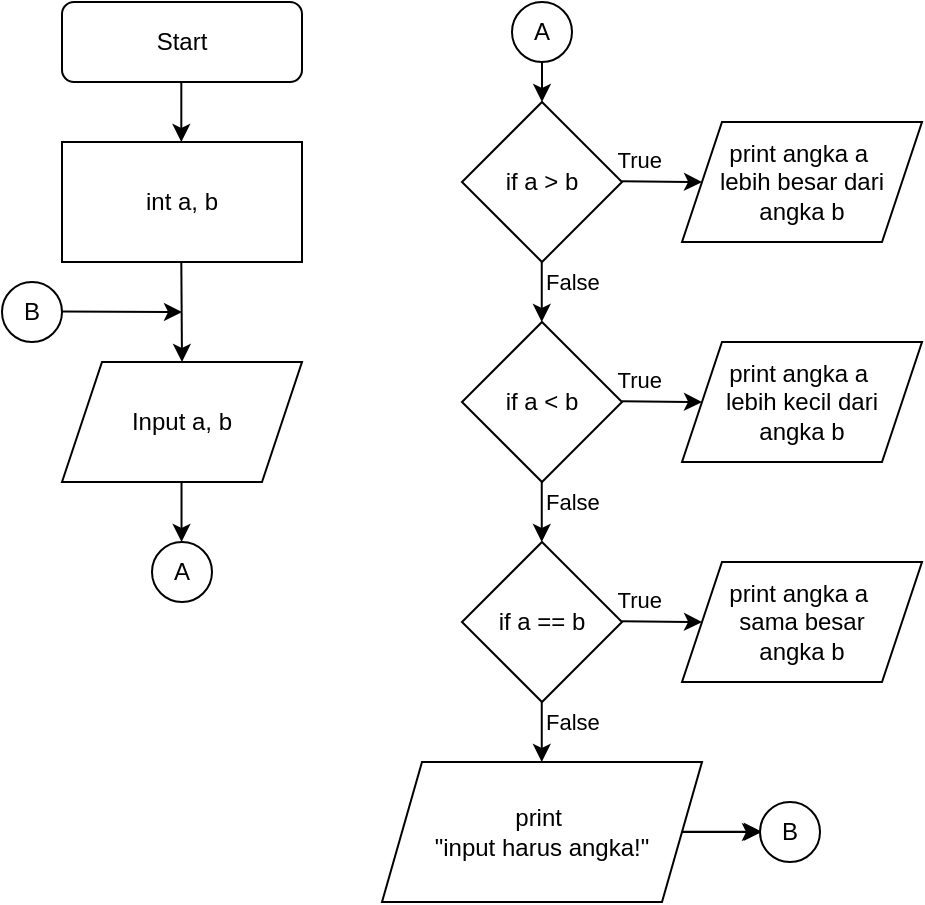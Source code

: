 <mxfile version="15.0.2" type="github">
  <diagram id="C5RBs43oDa-KdzZeNtuy" name="Page-1">
    <mxGraphModel dx="865" dy="483" grid="1" gridSize="10" guides="1" tooltips="1" connect="1" arrows="1" fold="1" page="1" pageScale="1" pageWidth="827" pageHeight="1169" math="0" shadow="0">
      <root>
        <mxCell id="WIyWlLk6GJQsqaUBKTNV-0" />
        <mxCell id="WIyWlLk6GJQsqaUBKTNV-1" parent="WIyWlLk6GJQsqaUBKTNV-0" />
        <mxCell id="WIyWlLk6GJQsqaUBKTNV-3" value="Start" style="rounded=1;whiteSpace=wrap;html=1;fontSize=12;glass=0;strokeWidth=1;shadow=0;" parent="WIyWlLk6GJQsqaUBKTNV-1" vertex="1">
          <mxGeometry x="50" y="30" width="120" height="40" as="geometry" />
        </mxCell>
        <mxCell id="Sr82cGWiqp5Od72CgfnQ-2" value="int a, b" style="rounded=0;whiteSpace=wrap;html=1;" vertex="1" parent="WIyWlLk6GJQsqaUBKTNV-1">
          <mxGeometry x="50" y="100" width="120" height="60" as="geometry" />
        </mxCell>
        <mxCell id="Sr82cGWiqp5Od72CgfnQ-7" value="" style="endArrow=classic;html=1;" edge="1" parent="WIyWlLk6GJQsqaUBKTNV-1">
          <mxGeometry width="50" height="50" relative="1" as="geometry">
            <mxPoint x="109.66" y="70" as="sourcePoint" />
            <mxPoint x="109.66" y="100" as="targetPoint" />
          </mxGeometry>
        </mxCell>
        <mxCell id="Sr82cGWiqp5Od72CgfnQ-8" value="Input a, b" style="shape=parallelogram;perimeter=parallelogramPerimeter;whiteSpace=wrap;html=1;fixedSize=1;" vertex="1" parent="WIyWlLk6GJQsqaUBKTNV-1">
          <mxGeometry x="50" y="210" width="120" height="60" as="geometry" />
        </mxCell>
        <mxCell id="Sr82cGWiqp5Od72CgfnQ-9" value="" style="endArrow=classic;html=1;entryX=0.5;entryY=0;entryDx=0;entryDy=0;" edge="1" parent="WIyWlLk6GJQsqaUBKTNV-1" target="Sr82cGWiqp5Od72CgfnQ-8">
          <mxGeometry width="50" height="50" relative="1" as="geometry">
            <mxPoint x="109.66" y="160" as="sourcePoint" />
            <mxPoint x="109.66" y="190" as="targetPoint" />
          </mxGeometry>
        </mxCell>
        <mxCell id="Sr82cGWiqp5Od72CgfnQ-10" value="if a &amp;gt; b" style="rhombus;whiteSpace=wrap;html=1;" vertex="1" parent="WIyWlLk6GJQsqaUBKTNV-1">
          <mxGeometry x="250" y="80" width="80" height="80" as="geometry" />
        </mxCell>
        <mxCell id="Sr82cGWiqp5Od72CgfnQ-11" value="" style="endArrow=classic;html=1;" edge="1" parent="WIyWlLk6GJQsqaUBKTNV-1">
          <mxGeometry width="50" height="50" relative="1" as="geometry">
            <mxPoint x="109.76" y="270" as="sourcePoint" />
            <mxPoint x="109.76" y="300" as="targetPoint" />
          </mxGeometry>
        </mxCell>
        <mxCell id="Sr82cGWiqp5Od72CgfnQ-12" value="" style="endArrow=classic;html=1;" edge="1" parent="WIyWlLk6GJQsqaUBKTNV-1" target="Sr82cGWiqp5Od72CgfnQ-10">
          <mxGeometry width="50" height="50" relative="1" as="geometry">
            <mxPoint x="290" y="60" as="sourcePoint" />
            <mxPoint x="320" y="60" as="targetPoint" />
          </mxGeometry>
        </mxCell>
        <mxCell id="Sr82cGWiqp5Od72CgfnQ-13" value="A" style="ellipse;whiteSpace=wrap;html=1;aspect=fixed;" vertex="1" parent="WIyWlLk6GJQsqaUBKTNV-1">
          <mxGeometry x="95" y="300" width="30" height="30" as="geometry" />
        </mxCell>
        <mxCell id="Sr82cGWiqp5Od72CgfnQ-14" value="A" style="ellipse;whiteSpace=wrap;html=1;aspect=fixed;" vertex="1" parent="WIyWlLk6GJQsqaUBKTNV-1">
          <mxGeometry x="275" y="30" width="30" height="30" as="geometry" />
        </mxCell>
        <mxCell id="Sr82cGWiqp5Od72CgfnQ-15" value="" style="endArrow=classic;html=1;labelPosition=center;verticalLabelPosition=top;align=center;verticalAlign=bottom;" edge="1" parent="WIyWlLk6GJQsqaUBKTNV-1">
          <mxGeometry width="50" height="50" relative="1" as="geometry">
            <mxPoint x="330" y="119.66" as="sourcePoint" />
            <mxPoint x="370" y="120" as="targetPoint" />
            <Array as="points">
              <mxPoint x="370" y="120" />
            </Array>
          </mxGeometry>
        </mxCell>
        <mxCell id="Sr82cGWiqp5Od72CgfnQ-17" value="True" style="edgeLabel;html=1;align=right;verticalAlign=bottom;resizable=0;points=[];labelPosition=left;verticalLabelPosition=top;" vertex="1" connectable="0" parent="Sr82cGWiqp5Od72CgfnQ-15">
          <mxGeometry x="-0.626" y="2" relative="1" as="geometry">
            <mxPoint x="13" as="offset" />
          </mxGeometry>
        </mxCell>
        <mxCell id="Sr82cGWiqp5Od72CgfnQ-16" value="print angka a&amp;nbsp;&lt;br&gt;lebih besar dari&lt;br&gt;angka b" style="shape=parallelogram;perimeter=parallelogramPerimeter;whiteSpace=wrap;html=1;fixedSize=1;" vertex="1" parent="WIyWlLk6GJQsqaUBKTNV-1">
          <mxGeometry x="360" y="90" width="120" height="60" as="geometry" />
        </mxCell>
        <mxCell id="Sr82cGWiqp5Od72CgfnQ-21" value="False" style="endArrow=classic;html=1;align=left;labelPosition=right;verticalLabelPosition=middle;verticalAlign=middle;" edge="1" parent="WIyWlLk6GJQsqaUBKTNV-1">
          <mxGeometry x="-0.333" width="50" height="50" relative="1" as="geometry">
            <mxPoint x="289.88" y="160" as="sourcePoint" />
            <mxPoint x="289.88" y="190" as="targetPoint" />
            <mxPoint as="offset" />
          </mxGeometry>
        </mxCell>
        <mxCell id="Sr82cGWiqp5Od72CgfnQ-24" value="if a &amp;lt; b" style="rhombus;whiteSpace=wrap;html=1;" vertex="1" parent="WIyWlLk6GJQsqaUBKTNV-1">
          <mxGeometry x="250" y="190" width="80" height="80" as="geometry" />
        </mxCell>
        <mxCell id="Sr82cGWiqp5Od72CgfnQ-25" value="" style="endArrow=classic;html=1;labelPosition=center;verticalLabelPosition=top;align=center;verticalAlign=bottom;" edge="1" parent="WIyWlLk6GJQsqaUBKTNV-1">
          <mxGeometry width="50" height="50" relative="1" as="geometry">
            <mxPoint x="330" y="229.66" as="sourcePoint" />
            <mxPoint x="370" y="230" as="targetPoint" />
            <Array as="points">
              <mxPoint x="370" y="230" />
            </Array>
          </mxGeometry>
        </mxCell>
        <mxCell id="Sr82cGWiqp5Od72CgfnQ-26" value="True" style="edgeLabel;html=1;align=right;verticalAlign=bottom;resizable=0;points=[];labelPosition=left;verticalLabelPosition=top;" vertex="1" connectable="0" parent="Sr82cGWiqp5Od72CgfnQ-25">
          <mxGeometry x="-0.626" y="2" relative="1" as="geometry">
            <mxPoint x="13" as="offset" />
          </mxGeometry>
        </mxCell>
        <mxCell id="Sr82cGWiqp5Od72CgfnQ-27" value="print angka a&amp;nbsp;&lt;br&gt;lebih kecil dari&lt;br&gt;angka b" style="shape=parallelogram;perimeter=parallelogramPerimeter;whiteSpace=wrap;html=1;fixedSize=1;" vertex="1" parent="WIyWlLk6GJQsqaUBKTNV-1">
          <mxGeometry x="360" y="200" width="120" height="60" as="geometry" />
        </mxCell>
        <mxCell id="Sr82cGWiqp5Od72CgfnQ-28" value="False" style="endArrow=classic;html=1;align=left;labelPosition=right;verticalLabelPosition=middle;verticalAlign=middle;" edge="1" parent="WIyWlLk6GJQsqaUBKTNV-1">
          <mxGeometry x="-0.333" width="50" height="50" relative="1" as="geometry">
            <mxPoint x="289.88" y="270" as="sourcePoint" />
            <mxPoint x="289.88" y="300" as="targetPoint" />
            <mxPoint as="offset" />
          </mxGeometry>
        </mxCell>
        <mxCell id="Sr82cGWiqp5Od72CgfnQ-29" value="if a == b" style="rhombus;whiteSpace=wrap;html=1;" vertex="1" parent="WIyWlLk6GJQsqaUBKTNV-1">
          <mxGeometry x="250" y="300" width="80" height="80" as="geometry" />
        </mxCell>
        <mxCell id="Sr82cGWiqp5Od72CgfnQ-30" value="" style="endArrow=classic;html=1;labelPosition=center;verticalLabelPosition=top;align=center;verticalAlign=bottom;" edge="1" parent="WIyWlLk6GJQsqaUBKTNV-1">
          <mxGeometry width="50" height="50" relative="1" as="geometry">
            <mxPoint x="330" y="339.66" as="sourcePoint" />
            <mxPoint x="370" y="340" as="targetPoint" />
            <Array as="points">
              <mxPoint x="370" y="340" />
            </Array>
          </mxGeometry>
        </mxCell>
        <mxCell id="Sr82cGWiqp5Od72CgfnQ-31" value="True" style="edgeLabel;html=1;align=right;verticalAlign=bottom;resizable=0;points=[];labelPosition=left;verticalLabelPosition=top;" vertex="1" connectable="0" parent="Sr82cGWiqp5Od72CgfnQ-30">
          <mxGeometry x="-0.626" y="2" relative="1" as="geometry">
            <mxPoint x="13" as="offset" />
          </mxGeometry>
        </mxCell>
        <mxCell id="Sr82cGWiqp5Od72CgfnQ-32" value="print angka a&amp;nbsp;&lt;br&gt;sama besar&lt;br&gt;angka b" style="shape=parallelogram;perimeter=parallelogramPerimeter;whiteSpace=wrap;html=1;fixedSize=1;" vertex="1" parent="WIyWlLk6GJQsqaUBKTNV-1">
          <mxGeometry x="360" y="310" width="120" height="60" as="geometry" />
        </mxCell>
        <mxCell id="Sr82cGWiqp5Od72CgfnQ-33" value="False" style="endArrow=classic;html=1;align=left;labelPosition=right;verticalLabelPosition=middle;verticalAlign=middle;" edge="1" parent="WIyWlLk6GJQsqaUBKTNV-1">
          <mxGeometry x="-0.333" width="50" height="50" relative="1" as="geometry">
            <mxPoint x="289.88" y="380" as="sourcePoint" />
            <mxPoint x="289.88" y="410" as="targetPoint" />
            <mxPoint as="offset" />
          </mxGeometry>
        </mxCell>
        <mxCell id="Sr82cGWiqp5Od72CgfnQ-39" value="" style="edgeStyle=orthogonalEdgeStyle;rounded=0;orthogonalLoop=1;jettySize=auto;html=1;" edge="1" parent="WIyWlLk6GJQsqaUBKTNV-1" source="Sr82cGWiqp5Od72CgfnQ-34" target="Sr82cGWiqp5Od72CgfnQ-36">
          <mxGeometry relative="1" as="geometry" />
        </mxCell>
        <mxCell id="Sr82cGWiqp5Od72CgfnQ-34" value="print&amp;nbsp;&lt;br&gt;&quot;input harus angka!&quot;" style="shape=parallelogram;perimeter=parallelogramPerimeter;whiteSpace=wrap;html=1;fixedSize=1;" vertex="1" parent="WIyWlLk6GJQsqaUBKTNV-1">
          <mxGeometry x="210" y="410" width="160" height="70" as="geometry" />
        </mxCell>
        <mxCell id="Sr82cGWiqp5Od72CgfnQ-35" value="" style="endArrow=classic;html=1;" edge="1" parent="WIyWlLk6GJQsqaUBKTNV-1">
          <mxGeometry width="50" height="50" relative="1" as="geometry">
            <mxPoint x="360" y="444.88" as="sourcePoint" />
            <mxPoint x="400" y="444.88" as="targetPoint" />
          </mxGeometry>
        </mxCell>
        <mxCell id="Sr82cGWiqp5Od72CgfnQ-36" value="B" style="ellipse;whiteSpace=wrap;html=1;aspect=fixed;" vertex="1" parent="WIyWlLk6GJQsqaUBKTNV-1">
          <mxGeometry x="399" y="430" width="30" height="30" as="geometry" />
        </mxCell>
        <mxCell id="Sr82cGWiqp5Od72CgfnQ-38" value="B" style="ellipse;whiteSpace=wrap;html=1;aspect=fixed;" vertex="1" parent="WIyWlLk6GJQsqaUBKTNV-1">
          <mxGeometry x="20" y="170" width="30" height="30" as="geometry" />
        </mxCell>
        <mxCell id="Sr82cGWiqp5Od72CgfnQ-40" value="" style="endArrow=classic;html=1;" edge="1" parent="WIyWlLk6GJQsqaUBKTNV-1">
          <mxGeometry width="50" height="50" relative="1" as="geometry">
            <mxPoint x="50" y="184.71" as="sourcePoint" />
            <mxPoint x="110" y="185" as="targetPoint" />
          </mxGeometry>
        </mxCell>
      </root>
    </mxGraphModel>
  </diagram>
</mxfile>
